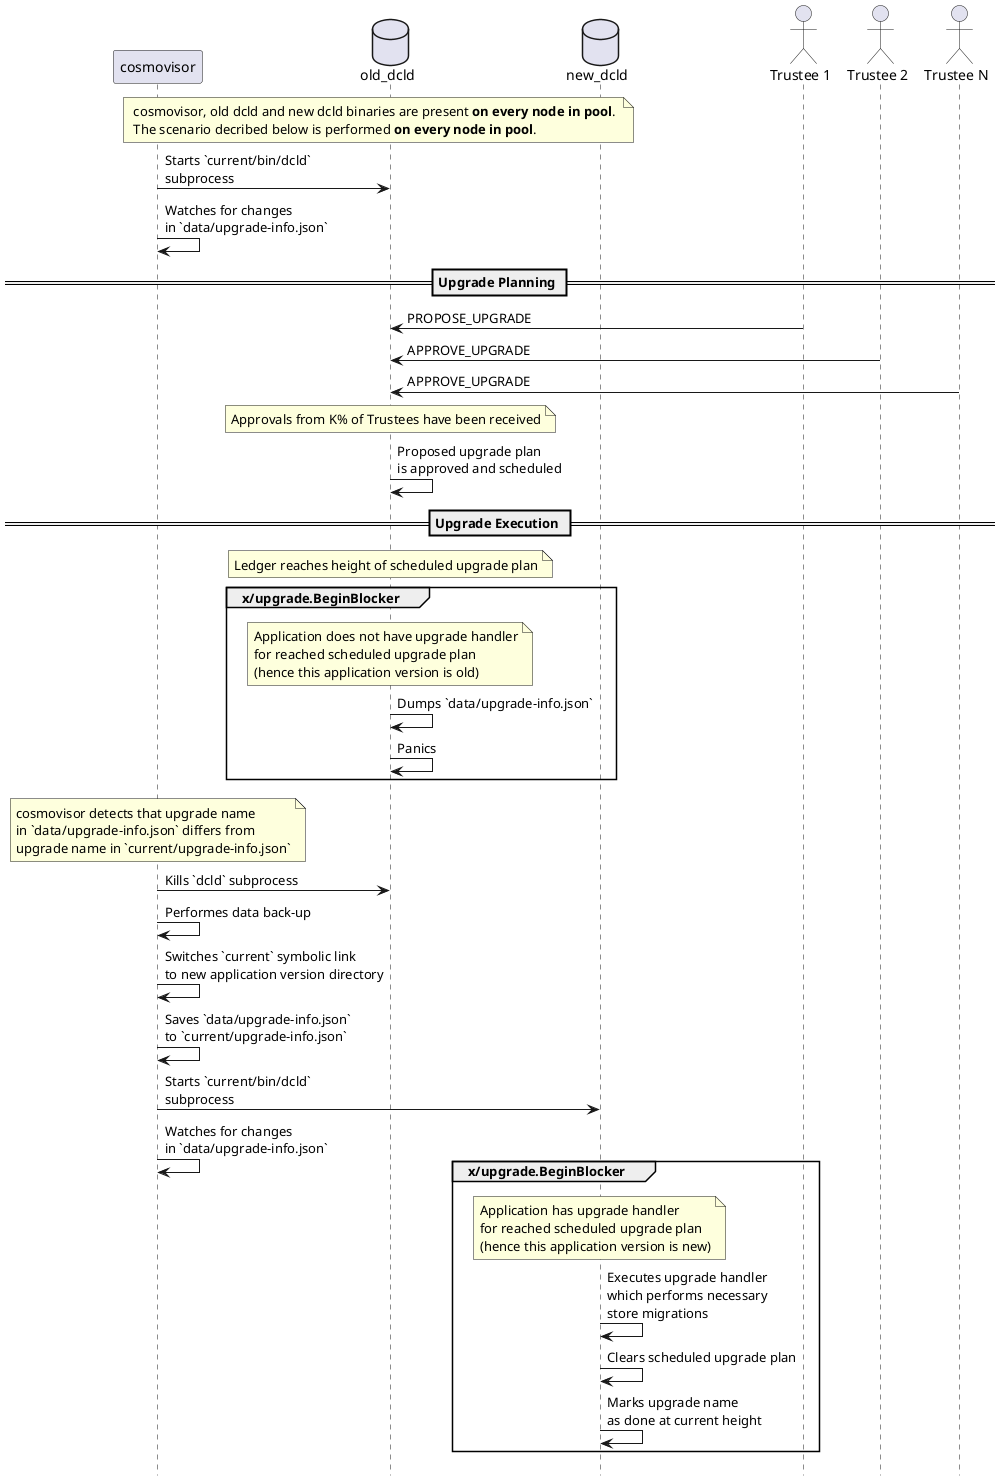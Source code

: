 @startuml
!pragma teoz true
hide footbox

participant cosmovisor as C
database old_dcld as OD
database new_dcld as ND
actor "Trustee 1" as T1
actor "Trustee 2" as T2
actor "Trustee N" as TN

note over C, ND
    cosmovisor, old dcld and new dcld binaries are present <b>on every node in pool</b>.
    The scenario decribed below is performed <b>on every node in pool</b>.
end note

C -> OD: Starts `current/bin/dcld`\nsubprocess
C -> C: Watches for changes\nin `data/upgrade-info.json`

== Upgrade Planning ==

T1 -> OD: PROPOSE_UPGRADE
T2 -> OD: APPROVE_UPGRADE
TN -> OD: APPROVE_UPGRADE

note over OD
    Approvals from K% of Trustees have been received
end note

OD -> OD: Proposed upgrade plan\nis approved and scheduled

== Upgrade Execution ==

note over OD
    Ledger reaches height of scheduled upgrade plan
end note

group x/upgrade.BeginBlocker
    note over OD
        Application does not have upgrade handler
        for reached scheduled upgrade plan
        (hence this application version is old)
    end note

    OD -> OD: Dumps `data/upgrade-info.json`
    OD -> OD: Panics
end group

note over C
    cosmovisor detects that upgrade name
    in `data/upgrade-info.json` differs from
    upgrade name in `current/upgrade-info.json`
end note

C -> OD: Kills `dcld` subprocess
C -> C: Performes data back-up
C -> C: Switches `current` symbolic link\nto new application version directory
C -> C: Saves `data/upgrade-info.json`\nto `current/upgrade-info.json`
C -> ND: Starts `current/bin/dcld`\nsubprocess
C -> C: Watches for changes\nin `data/upgrade-info.json`

& group x/upgrade.BeginBlocker
    note over ND
        Application has upgrade handler
        for reached scheduled upgrade plan
        (hence this application version is new)
    end note

    ND -> ND: Executes upgrade handler\nwhich performs necessary\nstore migrations
    ND -> ND: Clears scheduled upgrade plan
    ND -> ND: Marks upgrade name\nas done at current height
end group

@enduml
